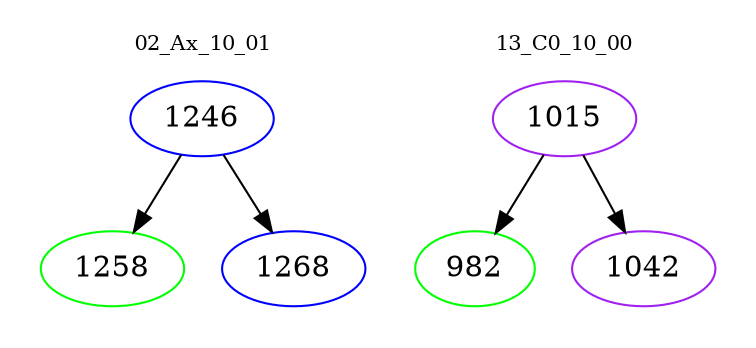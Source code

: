 digraph{
subgraph cluster_0 {
color = white
label = "02_Ax_10_01";
fontsize=10;
T0_1246 [label="1246", color="blue"]
T0_1246 -> T0_1258 [color="black"]
T0_1258 [label="1258", color="green"]
T0_1246 -> T0_1268 [color="black"]
T0_1268 [label="1268", color="blue"]
}
subgraph cluster_1 {
color = white
label = "13_C0_10_00";
fontsize=10;
T1_1015 [label="1015", color="purple"]
T1_1015 -> T1_982 [color="black"]
T1_982 [label="982", color="green"]
T1_1015 -> T1_1042 [color="black"]
T1_1042 [label="1042", color="purple"]
}
}
